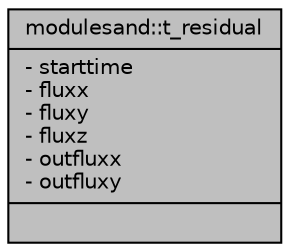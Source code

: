 digraph "modulesand::t_residual"
{
 // LATEX_PDF_SIZE
  edge [fontname="Helvetica",fontsize="10",labelfontname="Helvetica",labelfontsize="10"];
  node [fontname="Helvetica",fontsize="10",shape=record];
  Node1 [label="{modulesand::t_residual\n|- starttime\l- fluxx\l- fluxy\l- fluxz\l- outfluxx\l- outfluxy\l|}",height=0.2,width=0.4,color="black", fillcolor="grey75", style="filled", fontcolor="black",tooltip=" "];
}
